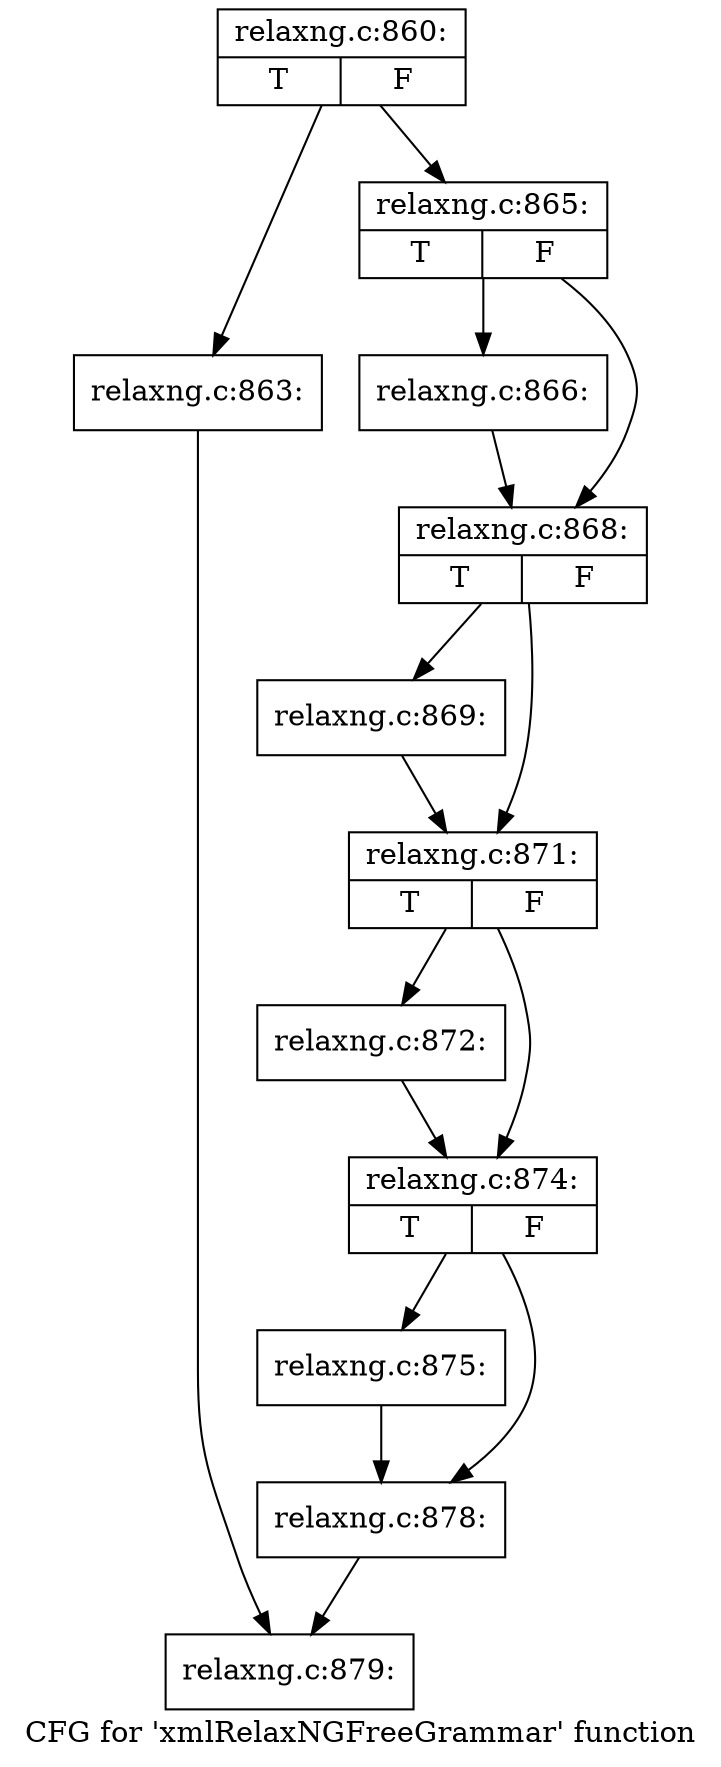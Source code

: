 digraph "CFG for 'xmlRelaxNGFreeGrammar' function" {
	label="CFG for 'xmlRelaxNGFreeGrammar' function";

	Node0x3af75c0 [shape=record,label="{relaxng.c:860:|{<s0>T|<s1>F}}"];
	Node0x3af75c0 -> Node0x3af9440;
	Node0x3af75c0 -> Node0x3af9490;
	Node0x3af9440 [shape=record,label="{relaxng.c:863:}"];
	Node0x3af9440 -> Node0x3af6110;
	Node0x3af9490 [shape=record,label="{relaxng.c:865:|{<s0>T|<s1>F}}"];
	Node0x3af9490 -> Node0x3af7950;
	Node0x3af9490 -> Node0x3af79a0;
	Node0x3af7950 [shape=record,label="{relaxng.c:866:}"];
	Node0x3af7950 -> Node0x3af79a0;
	Node0x3af79a0 [shape=record,label="{relaxng.c:868:|{<s0>T|<s1>F}}"];
	Node0x3af79a0 -> Node0x3afa3f0;
	Node0x3af79a0 -> Node0x3afa440;
	Node0x3afa3f0 [shape=record,label="{relaxng.c:869:}"];
	Node0x3afa3f0 -> Node0x3afa440;
	Node0x3afa440 [shape=record,label="{relaxng.c:871:|{<s0>T|<s1>F}}"];
	Node0x3afa440 -> Node0x3afac40;
	Node0x3afa440 -> Node0x3afac90;
	Node0x3afac40 [shape=record,label="{relaxng.c:872:}"];
	Node0x3afac40 -> Node0x3afac90;
	Node0x3afac90 [shape=record,label="{relaxng.c:874:|{<s0>T|<s1>F}}"];
	Node0x3afac90 -> Node0x3afb4d0;
	Node0x3afac90 -> Node0x3afb520;
	Node0x3afb4d0 [shape=record,label="{relaxng.c:875:}"];
	Node0x3afb4d0 -> Node0x3afb520;
	Node0x3afb520 [shape=record,label="{relaxng.c:878:}"];
	Node0x3afb520 -> Node0x3af6110;
	Node0x3af6110 [shape=record,label="{relaxng.c:879:}"];
}
